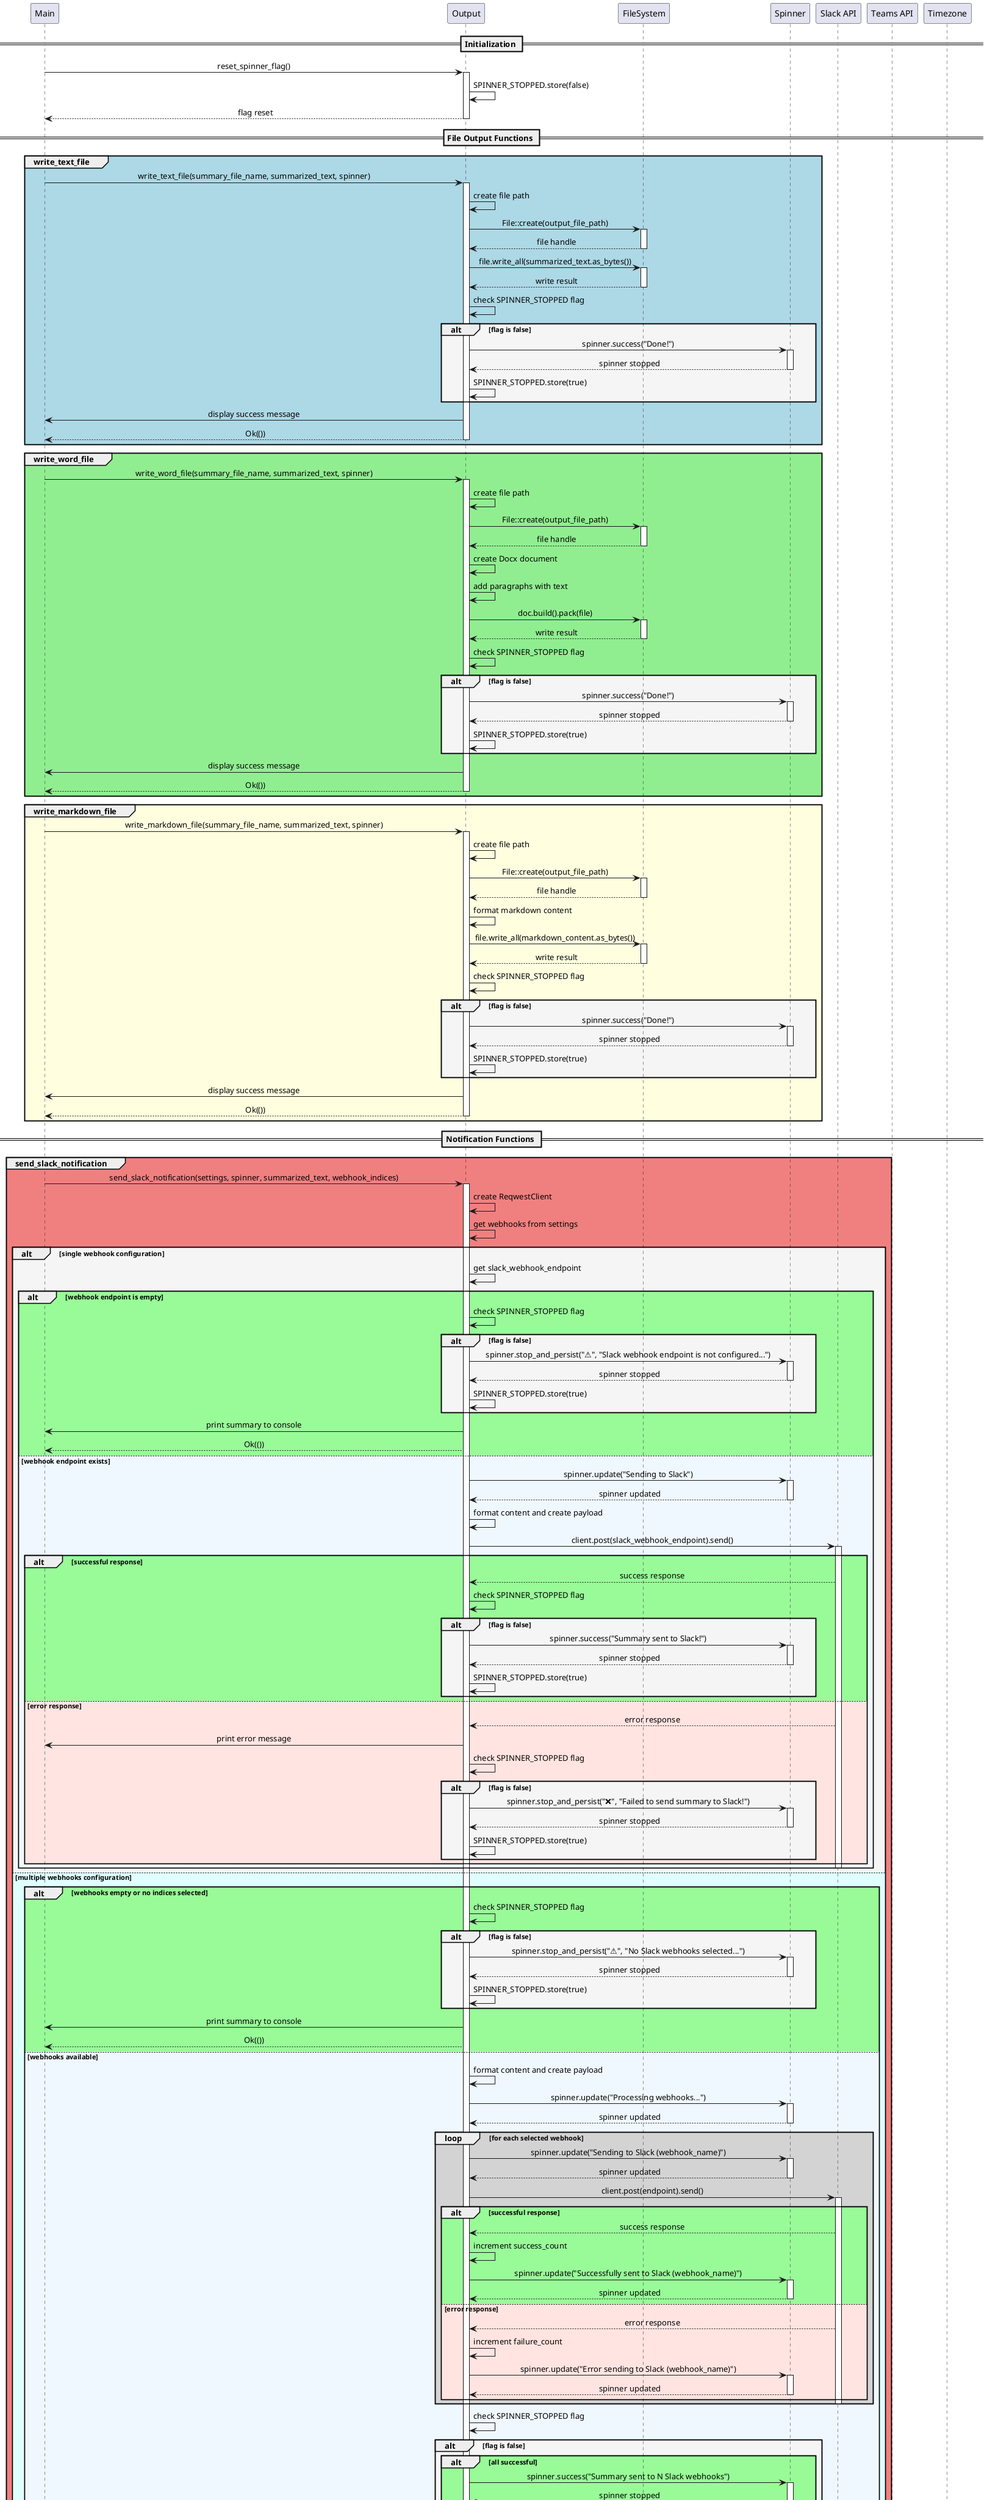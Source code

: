 @startuml
skinparam sequenceMessageAlign center

participant "Main" as Main
participant "Output" as Out
participant "FileSystem" as FS
participant "Spinner" as Spin
participant "Slack API" as Slack
participant "Teams API" as Teams
participant "Timezone" as TZ

== Initialization ==

Main -> Out: reset_spinner_flag()
activate Out
Out -> Out: SPINNER_STOPPED.store(false)
Out --> Main: flag reset
deactivate Out

== File Output Functions ==

group #LightBlue write_text_file
    Main -> Out: write_text_file(summary_file_name, summarized_text, spinner)
    activate Out
    
    Out -> Out: create file path
    Out -> FS: File::create(output_file_path)
    activate FS
    FS --> Out: file handle
    deactivate FS
    
    Out -> FS: file.write_all(summarized_text.as_bytes())
    activate FS
    FS --> Out: write result
    deactivate FS
    
    Out -> Out: check SPINNER_STOPPED flag
    alt #WhiteSmoke flag is false
        Out -> Spin: spinner.success("Done!")
        activate Spin
        Spin --> Out: spinner stopped
        deactivate Spin
        Out -> Out: SPINNER_STOPPED.store(true)
    end
    
    Out -> Main: display success message
    Out --> Main: Ok(())
    deactivate Out
end

group #LightGreen write_word_file
    Main -> Out: write_word_file(summary_file_name, summarized_text, spinner)
    activate Out
    
    Out -> Out: create file path
    Out -> FS: File::create(output_file_path)
    activate FS
    FS --> Out: file handle
    deactivate FS
    
    Out -> Out: create Docx document
    Out -> Out: add paragraphs with text
    
    Out -> FS: doc.build().pack(file)
    activate FS
    FS --> Out: write result
    deactivate FS
    
    Out -> Out: check SPINNER_STOPPED flag
    alt #WhiteSmoke flag is false
        Out -> Spin: spinner.success("Done!")
        activate Spin
        Spin --> Out: spinner stopped
        deactivate Spin
        Out -> Out: SPINNER_STOPPED.store(true)
    end
    
    Out -> Main: display success message
    Out --> Main: Ok(())
    deactivate Out
end

group #LightYellow write_markdown_file
    Main -> Out: write_markdown_file(summary_file_name, summarized_text, spinner)
    activate Out
    
    Out -> Out: create file path
    Out -> FS: File::create(output_file_path)
    activate FS
    FS --> Out: file handle
    deactivate FS
    
    Out -> Out: format markdown content
    
    Out -> FS: file.write_all(markdown_content.as_bytes())
    activate FS
    FS --> Out: write result
    deactivate FS
    
    Out -> Out: check SPINNER_STOPPED flag
    alt #WhiteSmoke flag is false
        Out -> Spin: spinner.success("Done!")
        activate Spin
        Spin --> Out: spinner stopped
        deactivate Spin
        Out -> Out: SPINNER_STOPPED.store(true)
    end
    
    Out -> Main: display success message
    Out --> Main: Ok(())
    deactivate Out
end

== Notification Functions ==

group #LightCoral send_slack_notification
    Main -> Out: send_slack_notification(settings, spinner, summarized_text, webhook_indices)
    activate Out
    
    Out -> Out: create ReqwestClient
    Out -> Out: get webhooks from settings
    
    alt #WhiteSmoke single webhook configuration
        Out -> Out: get slack_webhook_endpoint
        
        alt #PaleGreen webhook endpoint is empty
            Out -> Out: check SPINNER_STOPPED flag
            alt #WhiteSmoke flag is false
                Out -> Spin: spinner.stop_and_persist("⚠️", "Slack webhook endpoint is not configured...")
                activate Spin
                Spin --> Out: spinner stopped
                deactivate Spin
                Out -> Out: SPINNER_STOPPED.store(true)
            end
            Out -> Main: print summary to console
            Out --> Main: Ok(())
        else #AliceBlue webhook endpoint exists
            Out -> Spin: spinner.update("Sending to Slack")
            activate Spin
            Spin --> Out: spinner updated
            deactivate Spin
            
            Out -> Out: format content and create payload
            
            Out -> Slack: client.post(slack_webhook_endpoint).send()
            activate Slack
            
            alt #PaleGreen successful response
                Slack --> Out: success response
                Out -> Out: check SPINNER_STOPPED flag
                alt #WhiteSmoke flag is false
                    Out -> Spin: spinner.success("Summary sent to Slack!")
                    activate Spin
                    Spin --> Out: spinner stopped
                    deactivate Spin
                    Out -> Out: SPINNER_STOPPED.store(true)
                end
            else #MistyRose error response
                Slack --> Out: error response
                Out -> Main: print error message
                Out -> Out: check SPINNER_STOPPED flag
                alt #WhiteSmoke flag is false
                    Out -> Spin: spinner.stop_and_persist("❌", "Failed to send summary to Slack!")
                    activate Spin
                    Spin --> Out: spinner stopped
                    deactivate Spin
                    Out -> Out: SPINNER_STOPPED.store(true)
                end
            end
            
            deactivate Slack
        end
    else #LightCyan multiple webhooks configuration
        alt #PaleGreen webhooks empty or no indices selected
            Out -> Out: check SPINNER_STOPPED flag
            alt #WhiteSmoke flag is false
                Out -> Spin: spinner.stop_and_persist("⚠️", "No Slack webhooks selected...")
                activate Spin
                Spin --> Out: spinner stopped
                deactivate Spin
                Out -> Out: SPINNER_STOPPED.store(true)
            end
            Out -> Main: print summary to console
            Out --> Main: Ok(())
        else #AliceBlue webhooks available
            Out -> Out: format content and create payload
            Out -> Spin: spinner.update("Processing webhooks...")
            activate Spin
            Spin --> Out: spinner updated
            deactivate Spin
            
            loop #LightGray for each selected webhook
                Out -> Spin: spinner.update("Sending to Slack (webhook_name)")
                activate Spin
                Spin --> Out: spinner updated
                deactivate Spin
                
                Out -> Slack: client.post(endpoint).send()
                activate Slack
                
                alt #PaleGreen successful response
                    Slack --> Out: success response
                    Out -> Out: increment success_count
                    Out -> Spin: spinner.update("Successfully sent to Slack (webhook_name)")
                    activate Spin
                    Spin --> Out: spinner updated
                    deactivate Spin
                else #MistyRose error response
                    Slack --> Out: error response
                    Out -> Out: increment failure_count
                    Out -> Spin: spinner.update("Error sending to Slack (webhook_name)")
                    activate Spin
                    Spin --> Out: spinner updated
                    deactivate Spin
                end
                
                deactivate Slack
            end
            
            Out -> Out: check SPINNER_STOPPED flag
            alt #WhiteSmoke flag is false
                alt #PaleGreen all successful
                    Out -> Spin: spinner.success("Summary sent to N Slack webhooks")
                    activate Spin
                    Spin --> Out: spinner stopped
                    deactivate Spin
                else #MistyRose partial success
                    Out -> Spin: spinner.stop_and_persist("⚠️", "Sent to X webhooks, failed to send to Y webhooks")
                    activate Spin
                    Spin --> Out: spinner stopped
                    deactivate Spin
                else #LightCoral all failed
                    Out -> Spin: spinner.stop_and_persist("❌", "Failed to send summary to any Slack webhooks!")
                    activate Spin
                    Spin --> Out: spinner stopped
                    deactivate Spin
                end
                Out -> Out: SPINNER_STOPPED.store(true)
            end
        end
    end
    
    Out --> Main: Ok(())
    deactivate Out
end

group #LightSkyBlue send_teams_notification
    Main -> Out: send_teams_notification(settings, spinner, summarized_text, user_input, success_message, webhook_indices)
    activate Out
    
    Out -> Out: create ReqwestClient
    
    Out -> TZ: get current date and timezone
    activate TZ
    TZ --> Out: formatted date and timezone
    deactivate TZ
    
    Out -> Out: format date header
    Out -> Out: get webhooks from settings
    
    alt #WhiteSmoke single webhook configuration
        Out -> Out: get teams_webhook_endpoint
        
        alt #PaleGreen webhook endpoint is empty
            Out -> Out: check SPINNER_STOPPED flag
            alt #WhiteSmoke flag is false
                Out -> Spin: spinner.stop_and_persist("⚠️", "Teams webhook endpoint is not configured...")
                activate Spin
                Spin --> Out: spinner stopped
                deactivate Spin
                Out -> Out: SPINNER_STOPPED.store(true)
            end
            Out -> Main: print summary to console
            Out --> Main: Ok(())
        else #AliceBlue webhook endpoint exists
            Out -> Spin: spinner.update("Sending to Teams")
            activate Spin
            Spin --> Out: spinner updated
            deactivate Spin
            
            Out -> Out: create adaptive card payload
            
            Out -> Teams: client.post(teams_webhook_endpoint).send()
            activate Teams
            
            alt #PaleGreen successful response
                Teams --> Out: success response
                Out -> Out: check SPINNER_STOPPED flag
                alt #WhiteSmoke flag is false
                    Out -> Spin: spinner.success(success_message)
                    activate Spin
                    Spin --> Out: spinner stopped
                    deactivate Spin
                    Out -> Out: SPINNER_STOPPED.store(true)
                end
            else #MistyRose error response
                Teams --> Out: error response
                Out -> Main: print error message
                Out -> Out: check SPINNER_STOPPED flag
                alt #WhiteSmoke flag is false
                    Out -> Spin: spinner.stop_and_persist("❌", "Failed to send summary to Teams!")
                    activate Spin
                    Spin --> Out: spinner stopped
                    deactivate Spin
                    Out -> Out: SPINNER_STOPPED.store(true)
                end
            end
            
            deactivate Teams
        end
    else #LightCyan multiple webhooks configuration
        alt #PaleGreen webhooks empty or no indices selected
            Out -> Out: check SPINNER_STOPPED flag
            alt #WhiteSmoke flag is false
                Out -> Spin: spinner.stop_and_persist("⚠️", "No Teams webhooks selected...")
                activate Spin
                Spin --> Out: spinner stopped
                deactivate Spin
                Out -> Out: SPINNER_STOPPED.store(true)
            end
            Out -> Main: print summary to console
            Out --> Main: Ok(())
        else #AliceBlue webhooks available
            Out -> Out: create adaptive card payload
            Out -> Spin: spinner.update("Processing webhooks...")
            activate Spin
            Spin --> Out: spinner updated
            deactivate Spin
            
            loop #LightGray for each selected webhook
                Out -> Spin: spinner.update("Sending to Teams (webhook_name)")
                activate Spin
                Spin --> Out: spinner updated
                deactivate Spin
                
                Out -> Teams: client.post(endpoint).send()
                activate Teams
                
                alt #PaleGreen successful response
                    Teams --> Out: success response
                    Out -> Out: increment success_count
                    Out -> Spin: spinner.update("Successfully sent to Teams (webhook_name)")
                    activate Spin
                    Spin --> Out: spinner updated
                    deactivate Spin
                else #MistyRose error response
                    Teams --> Out: error response
                    Out -> Out: increment failure_count
                    Out -> Spin: spinner.update("Error sending to Teams (webhook_name)")
                    activate Spin
                    Spin --> Out: spinner updated
                    deactivate Spin
                end
                
                deactivate Teams
            end
            
            Out -> Out: check SPINNER_STOPPED flag
            alt #WhiteSmoke flag is false
                alt #PaleGreen all successful
                    Out -> Spin: spinner.success("Summary sent to N Teams webhooks")
                    activate Spin
                    Spin --> Out: spinner stopped
                    deactivate Spin
                else #MistyRose partial success
                    Out -> Spin: spinner.stop_and_persist("⚠️", "Sent to X webhooks, failed to send to Y webhooks")
                    activate Spin
                    Spin --> Out: spinner stopped
                    deactivate Spin
                else #LightCoral all failed
                    Out -> Spin: spinner.stop_and_persist("❌", "Failed to send summary to any Teams webhooks!")
                    activate Spin
                    Spin --> Out: spinner stopped
                    deactivate Spin
                end
                Out -> Out: SPINNER_STOPPED.store(true)
            end
        end
    end
    
    Out --> Main: Ok(())
    deactivate Out
end

@enduml